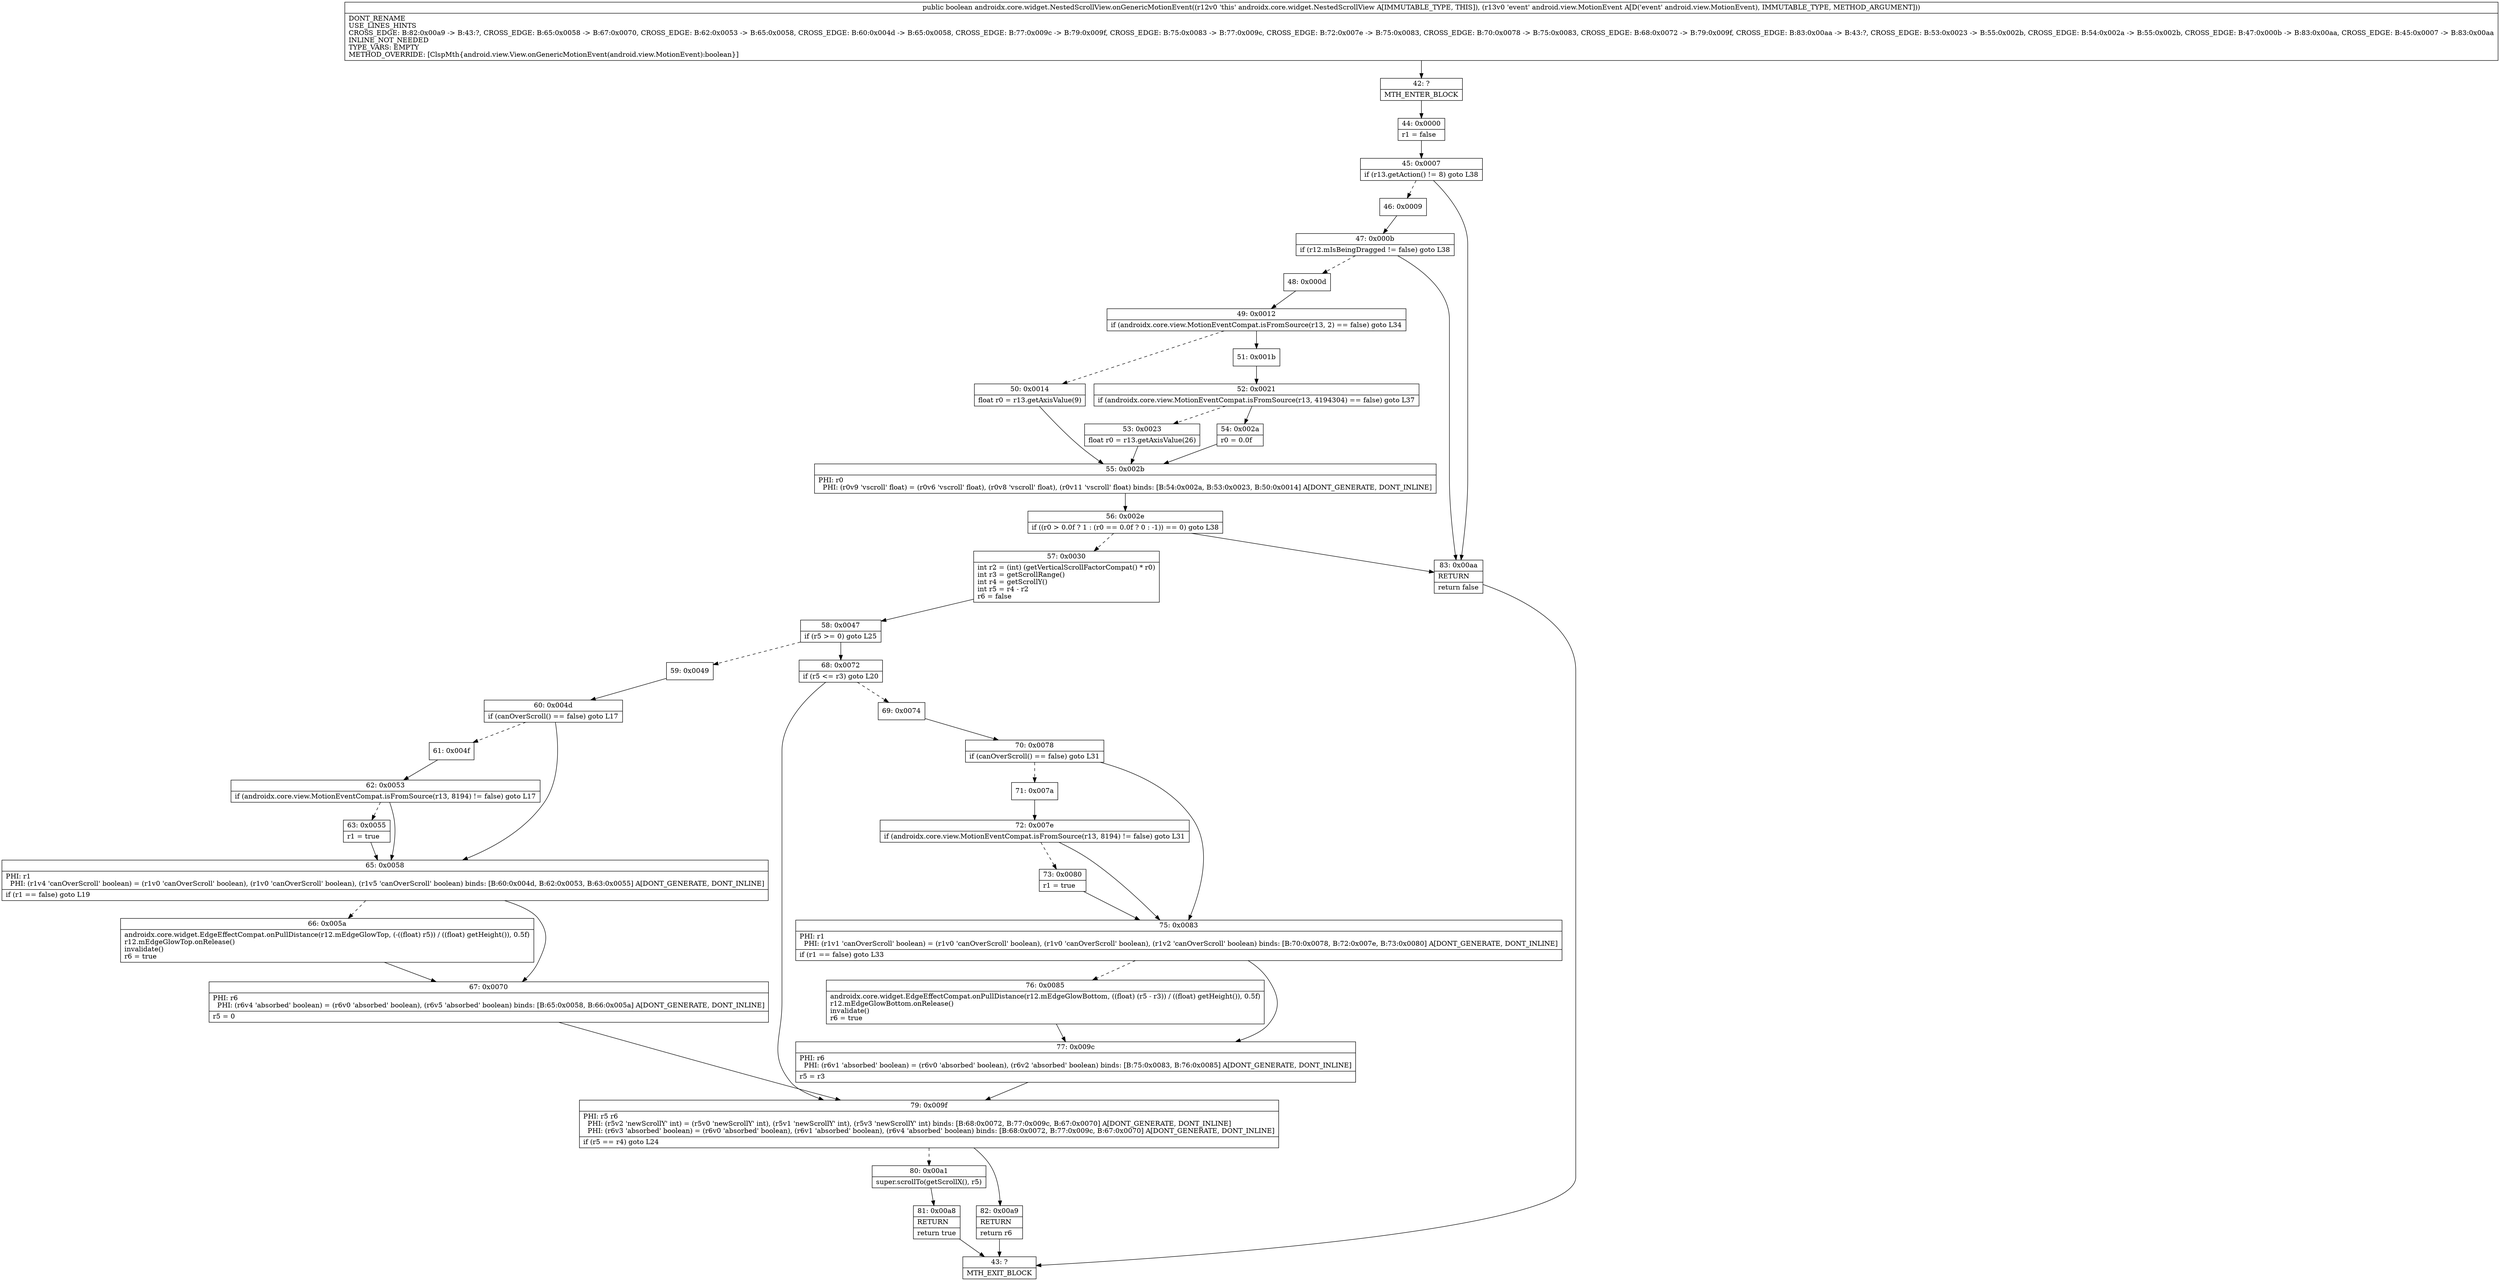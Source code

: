digraph "CFG forandroidx.core.widget.NestedScrollView.onGenericMotionEvent(Landroid\/view\/MotionEvent;)Z" {
Node_42 [shape=record,label="{42\:\ ?|MTH_ENTER_BLOCK\l}"];
Node_44 [shape=record,label="{44\:\ 0x0000|r1 = false\l}"];
Node_45 [shape=record,label="{45\:\ 0x0007|if (r13.getAction() != 8) goto L38\l}"];
Node_46 [shape=record,label="{46\:\ 0x0009}"];
Node_47 [shape=record,label="{47\:\ 0x000b|if (r12.mIsBeingDragged != false) goto L38\l}"];
Node_48 [shape=record,label="{48\:\ 0x000d}"];
Node_49 [shape=record,label="{49\:\ 0x0012|if (androidx.core.view.MotionEventCompat.isFromSource(r13, 2) == false) goto L34\l}"];
Node_50 [shape=record,label="{50\:\ 0x0014|float r0 = r13.getAxisValue(9)\l}"];
Node_55 [shape=record,label="{55\:\ 0x002b|PHI: r0 \l  PHI: (r0v9 'vscroll' float) = (r0v6 'vscroll' float), (r0v8 'vscroll' float), (r0v11 'vscroll' float) binds: [B:54:0x002a, B:53:0x0023, B:50:0x0014] A[DONT_GENERATE, DONT_INLINE]\l}"];
Node_56 [shape=record,label="{56\:\ 0x002e|if ((r0 \> 0.0f ? 1 : (r0 == 0.0f ? 0 : \-1)) == 0) goto L38\l}"];
Node_57 [shape=record,label="{57\:\ 0x0030|int r2 = (int) (getVerticalScrollFactorCompat() * r0)\lint r3 = getScrollRange()\lint r4 = getScrollY()\lint r5 = r4 \- r2\lr6 = false\l}"];
Node_58 [shape=record,label="{58\:\ 0x0047|if (r5 \>= 0) goto L25\l}"];
Node_59 [shape=record,label="{59\:\ 0x0049}"];
Node_60 [shape=record,label="{60\:\ 0x004d|if (canOverScroll() == false) goto L17\l}"];
Node_61 [shape=record,label="{61\:\ 0x004f}"];
Node_62 [shape=record,label="{62\:\ 0x0053|if (androidx.core.view.MotionEventCompat.isFromSource(r13, 8194) != false) goto L17\l}"];
Node_63 [shape=record,label="{63\:\ 0x0055|r1 = true\l}"];
Node_65 [shape=record,label="{65\:\ 0x0058|PHI: r1 \l  PHI: (r1v4 'canOverScroll' boolean) = (r1v0 'canOverScroll' boolean), (r1v0 'canOverScroll' boolean), (r1v5 'canOverScroll' boolean) binds: [B:60:0x004d, B:62:0x0053, B:63:0x0055] A[DONT_GENERATE, DONT_INLINE]\l|if (r1 == false) goto L19\l}"];
Node_66 [shape=record,label="{66\:\ 0x005a|androidx.core.widget.EdgeEffectCompat.onPullDistance(r12.mEdgeGlowTop, (\-((float) r5)) \/ ((float) getHeight()), 0.5f)\lr12.mEdgeGlowTop.onRelease()\linvalidate()\lr6 = true\l}"];
Node_67 [shape=record,label="{67\:\ 0x0070|PHI: r6 \l  PHI: (r6v4 'absorbed' boolean) = (r6v0 'absorbed' boolean), (r6v5 'absorbed' boolean) binds: [B:65:0x0058, B:66:0x005a] A[DONT_GENERATE, DONT_INLINE]\l|r5 = 0\l}"];
Node_79 [shape=record,label="{79\:\ 0x009f|PHI: r5 r6 \l  PHI: (r5v2 'newScrollY' int) = (r5v0 'newScrollY' int), (r5v1 'newScrollY' int), (r5v3 'newScrollY' int) binds: [B:68:0x0072, B:77:0x009c, B:67:0x0070] A[DONT_GENERATE, DONT_INLINE]\l  PHI: (r6v3 'absorbed' boolean) = (r6v0 'absorbed' boolean), (r6v1 'absorbed' boolean), (r6v4 'absorbed' boolean) binds: [B:68:0x0072, B:77:0x009c, B:67:0x0070] A[DONT_GENERATE, DONT_INLINE]\l|if (r5 == r4) goto L24\l}"];
Node_80 [shape=record,label="{80\:\ 0x00a1|super.scrollTo(getScrollX(), r5)\l}"];
Node_81 [shape=record,label="{81\:\ 0x00a8|RETURN\l|return true\l}"];
Node_43 [shape=record,label="{43\:\ ?|MTH_EXIT_BLOCK\l}"];
Node_82 [shape=record,label="{82\:\ 0x00a9|RETURN\l|return r6\l}"];
Node_68 [shape=record,label="{68\:\ 0x0072|if (r5 \<= r3) goto L20\l}"];
Node_69 [shape=record,label="{69\:\ 0x0074}"];
Node_70 [shape=record,label="{70\:\ 0x0078|if (canOverScroll() == false) goto L31\l}"];
Node_71 [shape=record,label="{71\:\ 0x007a}"];
Node_72 [shape=record,label="{72\:\ 0x007e|if (androidx.core.view.MotionEventCompat.isFromSource(r13, 8194) != false) goto L31\l}"];
Node_73 [shape=record,label="{73\:\ 0x0080|r1 = true\l}"];
Node_75 [shape=record,label="{75\:\ 0x0083|PHI: r1 \l  PHI: (r1v1 'canOverScroll' boolean) = (r1v0 'canOverScroll' boolean), (r1v0 'canOverScroll' boolean), (r1v2 'canOverScroll' boolean) binds: [B:70:0x0078, B:72:0x007e, B:73:0x0080] A[DONT_GENERATE, DONT_INLINE]\l|if (r1 == false) goto L33\l}"];
Node_76 [shape=record,label="{76\:\ 0x0085|androidx.core.widget.EdgeEffectCompat.onPullDistance(r12.mEdgeGlowBottom, ((float) (r5 \- r3)) \/ ((float) getHeight()), 0.5f)\lr12.mEdgeGlowBottom.onRelease()\linvalidate()\lr6 = true\l}"];
Node_77 [shape=record,label="{77\:\ 0x009c|PHI: r6 \l  PHI: (r6v1 'absorbed' boolean) = (r6v0 'absorbed' boolean), (r6v2 'absorbed' boolean) binds: [B:75:0x0083, B:76:0x0085] A[DONT_GENERATE, DONT_INLINE]\l|r5 = r3\l}"];
Node_51 [shape=record,label="{51\:\ 0x001b}"];
Node_52 [shape=record,label="{52\:\ 0x0021|if (androidx.core.view.MotionEventCompat.isFromSource(r13, 4194304) == false) goto L37\l}"];
Node_53 [shape=record,label="{53\:\ 0x0023|float r0 = r13.getAxisValue(26)\l}"];
Node_54 [shape=record,label="{54\:\ 0x002a|r0 = 0.0f\l}"];
Node_83 [shape=record,label="{83\:\ 0x00aa|RETURN\l|return false\l}"];
MethodNode[shape=record,label="{public boolean androidx.core.widget.NestedScrollView.onGenericMotionEvent((r12v0 'this' androidx.core.widget.NestedScrollView A[IMMUTABLE_TYPE, THIS]), (r13v0 'event' android.view.MotionEvent A[D('event' android.view.MotionEvent), IMMUTABLE_TYPE, METHOD_ARGUMENT]))  | DONT_RENAME\lUSE_LINES_HINTS\lCROSS_EDGE: B:82:0x00a9 \-\> B:43:?, CROSS_EDGE: B:65:0x0058 \-\> B:67:0x0070, CROSS_EDGE: B:62:0x0053 \-\> B:65:0x0058, CROSS_EDGE: B:60:0x004d \-\> B:65:0x0058, CROSS_EDGE: B:77:0x009c \-\> B:79:0x009f, CROSS_EDGE: B:75:0x0083 \-\> B:77:0x009c, CROSS_EDGE: B:72:0x007e \-\> B:75:0x0083, CROSS_EDGE: B:70:0x0078 \-\> B:75:0x0083, CROSS_EDGE: B:68:0x0072 \-\> B:79:0x009f, CROSS_EDGE: B:83:0x00aa \-\> B:43:?, CROSS_EDGE: B:53:0x0023 \-\> B:55:0x002b, CROSS_EDGE: B:54:0x002a \-\> B:55:0x002b, CROSS_EDGE: B:47:0x000b \-\> B:83:0x00aa, CROSS_EDGE: B:45:0x0007 \-\> B:83:0x00aa\lINLINE_NOT_NEEDED\lTYPE_VARS: EMPTY\lMETHOD_OVERRIDE: [ClspMth\{android.view.View.onGenericMotionEvent(android.view.MotionEvent):boolean\}]\l}"];
MethodNode -> Node_42;Node_42 -> Node_44;
Node_44 -> Node_45;
Node_45 -> Node_46[style=dashed];
Node_45 -> Node_83;
Node_46 -> Node_47;
Node_47 -> Node_48[style=dashed];
Node_47 -> Node_83;
Node_48 -> Node_49;
Node_49 -> Node_50[style=dashed];
Node_49 -> Node_51;
Node_50 -> Node_55;
Node_55 -> Node_56;
Node_56 -> Node_57[style=dashed];
Node_56 -> Node_83;
Node_57 -> Node_58;
Node_58 -> Node_59[style=dashed];
Node_58 -> Node_68;
Node_59 -> Node_60;
Node_60 -> Node_61[style=dashed];
Node_60 -> Node_65;
Node_61 -> Node_62;
Node_62 -> Node_63[style=dashed];
Node_62 -> Node_65;
Node_63 -> Node_65;
Node_65 -> Node_66[style=dashed];
Node_65 -> Node_67;
Node_66 -> Node_67;
Node_67 -> Node_79;
Node_79 -> Node_80[style=dashed];
Node_79 -> Node_82;
Node_80 -> Node_81;
Node_81 -> Node_43;
Node_82 -> Node_43;
Node_68 -> Node_69[style=dashed];
Node_68 -> Node_79;
Node_69 -> Node_70;
Node_70 -> Node_71[style=dashed];
Node_70 -> Node_75;
Node_71 -> Node_72;
Node_72 -> Node_73[style=dashed];
Node_72 -> Node_75;
Node_73 -> Node_75;
Node_75 -> Node_76[style=dashed];
Node_75 -> Node_77;
Node_76 -> Node_77;
Node_77 -> Node_79;
Node_51 -> Node_52;
Node_52 -> Node_53[style=dashed];
Node_52 -> Node_54;
Node_53 -> Node_55;
Node_54 -> Node_55;
Node_83 -> Node_43;
}

